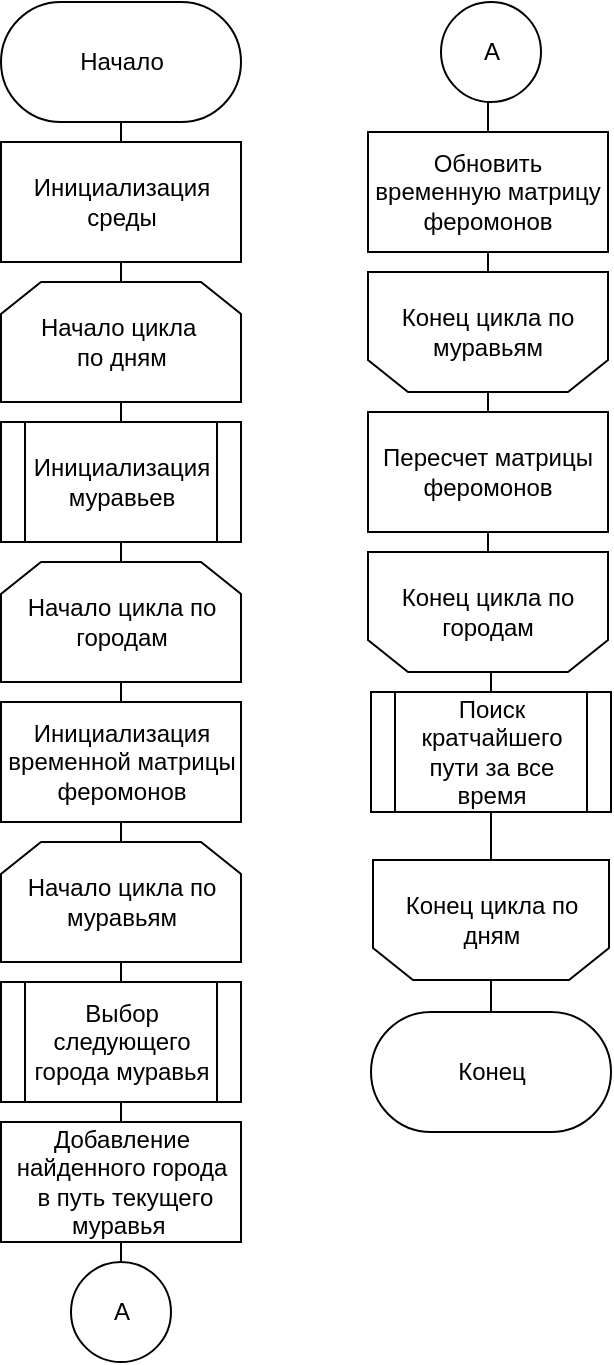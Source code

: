 <mxfile version="12.4.2" type="device" pages="2"><diagram id="fdi5jTpvu3Vt0dvzzY6a" name="Муравьиный"><mxGraphModel dx="525" dy="940" grid="1" gridSize="10" guides="1" tooltips="1" connect="1" arrows="1" fold="1" page="1" pageScale="1" pageWidth="827" pageHeight="1169" math="0" shadow="0"><root><mxCell id="0"/><mxCell id="1" parent="0"/><mxCell id="CtskG5aWmMlODIJyLJDD-1" value="Начало&lt;br&gt;" style="rounded=1;whiteSpace=wrap;html=1;arcSize=50;" parent="1" vertex="1"><mxGeometry x="296.5" y="120" width="120" height="60" as="geometry"/></mxCell><mxCell id="CtskG5aWmMlODIJyLJDD-2" value="Инициализация среды" style="rounded=0;whiteSpace=wrap;html=1;" parent="1" vertex="1"><mxGeometry x="296.5" y="190" width="120" height="60" as="geometry"/></mxCell><mxCell id="CtskG5aWmMlODIJyLJDD-3" value="" style="endArrow=none;html=1;entryX=0.5;entryY=1;entryDx=0;entryDy=0;exitX=0.5;exitY=0;exitDx=0;exitDy=0;" parent="1" source="CtskG5aWmMlODIJyLJDD-2" target="CtskG5aWmMlODIJyLJDD-1" edge="1"><mxGeometry width="50" height="50" relative="1" as="geometry"><mxPoint x="170" y="250" as="sourcePoint"/><mxPoint x="220" y="200" as="targetPoint"/></mxGeometry></mxCell><mxCell id="msloYt92of8P90BRZW_9-3" style="edgeStyle=orthogonalEdgeStyle;rounded=0;orthogonalLoop=1;jettySize=auto;html=1;exitX=0.5;exitY=1;exitDx=0;exitDy=0;entryX=0.5;entryY=0;entryDx=0;entryDy=0;endArrow=none;endFill=0;" parent="1" source="CtskG5aWmMlODIJyLJDD-6" target="msloYt92of8P90BRZW_9-5" edge="1"><mxGeometry relative="1" as="geometry"><mxPoint x="352" y="330" as="targetPoint"/></mxGeometry></mxCell><mxCell id="CtskG5aWmMlODIJyLJDD-6" value="Начало цикла&amp;nbsp;&lt;br&gt;по дням" style="shape=loopLimit;whiteSpace=wrap;html=1;" parent="1" vertex="1"><mxGeometry x="296.5" y="260" width="120" height="60" as="geometry"/></mxCell><mxCell id="CtskG5aWmMlODIJyLJDD-7" value="" style="endArrow=none;html=1;entryX=0.5;entryY=1;entryDx=0;entryDy=0;exitX=0.5;exitY=0;exitDx=0;exitDy=0;" parent="1" source="CtskG5aWmMlODIJyLJDD-6" target="CtskG5aWmMlODIJyLJDD-2" edge="1"><mxGeometry width="50" height="50" relative="1" as="geometry"><mxPoint x="130" y="330" as="sourcePoint"/><mxPoint x="180" y="280" as="targetPoint"/></mxGeometry></mxCell><mxCell id="msloYt92of8P90BRZW_9-8" style="edgeStyle=orthogonalEdgeStyle;rounded=0;orthogonalLoop=1;jettySize=auto;html=1;exitX=0.5;exitY=1;exitDx=0;exitDy=0;entryX=0.5;entryY=0;entryDx=0;entryDy=0;endArrow=none;endFill=0;" parent="1" source="CtskG5aWmMlODIJyLJDD-8" target="msloYt92of8P90BRZW_9-7" edge="1"><mxGeometry relative="1" as="geometry"/></mxCell><mxCell id="CtskG5aWmMlODIJyLJDD-8" value="Начало цикла по городам" style="shape=loopLimit;whiteSpace=wrap;html=1;" parent="1" vertex="1"><mxGeometry x="296.5" y="400" width="120" height="60" as="geometry"/></mxCell><mxCell id="CtskG5aWmMlODIJyLJDD-12" value="Обновить временную матрицу феромонов" style="rounded=0;whiteSpace=wrap;html=1;" parent="1" vertex="1"><mxGeometry x="480" y="185" width="120" height="60" as="geometry"/></mxCell><mxCell id="Em6Ynq1ds5J0-zRTOAQ9-7" style="edgeStyle=orthogonalEdgeStyle;rounded=0;orthogonalLoop=1;jettySize=auto;html=1;exitX=0.5;exitY=0;exitDx=0;exitDy=0;entryX=0.5;entryY=0;entryDx=0;entryDy=0;endArrow=none;endFill=0;" edge="1" parent="1" source="CtskG5aWmMlODIJyLJDD-14" target="Em6Ynq1ds5J0-zRTOAQ9-6"><mxGeometry relative="1" as="geometry"/></mxCell><mxCell id="CtskG5aWmMlODIJyLJDD-14" value="Конец цикла по муравьям" style="shape=loopLimit;whiteSpace=wrap;html=1;direction=west;" parent="1" vertex="1"><mxGeometry x="480" y="255" width="120" height="60" as="geometry"/></mxCell><mxCell id="CtskG5aWmMlODIJyLJDD-15" value="" style="endArrow=none;html=1;entryX=0.5;entryY=1;entryDx=0;entryDy=0;exitX=0.5;exitY=1;exitDx=0;exitDy=0;" parent="1" source="CtskG5aWmMlODIJyLJDD-14" target="CtskG5aWmMlODIJyLJDD-12" edge="1"><mxGeometry width="50" height="50" relative="1" as="geometry"><mxPoint x="388" y="255" as="sourcePoint"/><mxPoint x="438" y="205" as="targetPoint"/></mxGeometry></mxCell><mxCell id="CtskG5aWmMlODIJyLJDD-24" value="Конец цикла по дням" style="shape=loopLimit;whiteSpace=wrap;html=1;direction=west;" parent="1" vertex="1"><mxGeometry x="482.5" y="549" width="118" height="60" as="geometry"/></mxCell><mxCell id="CtskG5aWmMlODIJyLJDD-26" value="" style="endArrow=none;html=1;entryX=0.5;entryY=1;entryDx=0;entryDy=0;exitX=0.5;exitY=1;exitDx=0;exitDy=0;" parent="1" source="CtskG5aWmMlODIJyLJDD-24" target="Em6Ynq1ds5J0-zRTOAQ9-10" edge="1"><mxGeometry width="50" height="50" relative="1" as="geometry"><mxPoint x="505" y="685" as="sourcePoint"/><mxPoint x="537" y="625" as="targetPoint"/></mxGeometry></mxCell><mxCell id="CtskG5aWmMlODIJyLJDD-28" value="Конец" style="rounded=1;whiteSpace=wrap;html=1;arcSize=50;" parent="1" vertex="1"><mxGeometry x="481.5" y="625" width="120" height="60" as="geometry"/></mxCell><mxCell id="CtskG5aWmMlODIJyLJDD-29" value="" style="endArrow=none;html=1;entryX=0.5;entryY=0;entryDx=0;entryDy=0;exitX=0.5;exitY=0;exitDx=0;exitDy=0;" parent="1" source="CtskG5aWmMlODIJyLJDD-28" target="CtskG5aWmMlODIJyLJDD-24" edge="1"><mxGeometry width="50" height="50" relative="1" as="geometry"><mxPoint x="185" y="635" as="sourcePoint"/><mxPoint x="235" y="585" as="targetPoint"/></mxGeometry></mxCell><mxCell id="msloYt92of8P90BRZW_9-6" style="edgeStyle=orthogonalEdgeStyle;rounded=0;orthogonalLoop=1;jettySize=auto;html=1;exitX=0.5;exitY=1;exitDx=0;exitDy=0;entryX=0.5;entryY=0;entryDx=0;entryDy=0;endArrow=none;endFill=0;" parent="1" source="msloYt92of8P90BRZW_9-5" target="CtskG5aWmMlODIJyLJDD-8" edge="1"><mxGeometry relative="1" as="geometry"/></mxCell><mxCell id="msloYt92of8P90BRZW_9-5" value="&lt;span style=&quot;white-space: normal&quot;&gt;Инициализация муравьев&lt;/span&gt;" style="shape=process;whiteSpace=wrap;html=1;backgroundOutline=1;" parent="1" vertex="1"><mxGeometry x="296.5" y="330" width="120" height="60" as="geometry"/></mxCell><mxCell id="msloYt92of8P90BRZW_9-10" style="edgeStyle=orthogonalEdgeStyle;rounded=0;orthogonalLoop=1;jettySize=auto;html=1;exitX=0.5;exitY=1;exitDx=0;exitDy=0;entryX=0.5;entryY=0;entryDx=0;entryDy=0;endArrow=none;endFill=0;" parent="1" source="msloYt92of8P90BRZW_9-7" target="msloYt92of8P90BRZW_9-9" edge="1"><mxGeometry relative="1" as="geometry"/></mxCell><mxCell id="msloYt92of8P90BRZW_9-7" value="Инициализация временной матрицы феромонов" style="rounded=0;whiteSpace=wrap;html=1;" parent="1" vertex="1"><mxGeometry x="296.5" y="470" width="120" height="60" as="geometry"/></mxCell><mxCell id="msloYt92of8P90BRZW_9-11" style="edgeStyle=orthogonalEdgeStyle;rounded=0;orthogonalLoop=1;jettySize=auto;html=1;exitX=0.5;exitY=0;exitDx=0;exitDy=0;entryX=0.5;entryY=1;entryDx=0;entryDy=0;endArrow=none;endFill=0;" parent="1" source="msloYt92of8P90BRZW_9-12" target="msloYt92of8P90BRZW_9-9" edge="1"><mxGeometry relative="1" as="geometry"><mxPoint x="357" y="610" as="targetPoint"/></mxGeometry></mxCell><mxCell id="msloYt92of8P90BRZW_9-9" value="Начало цикла по муравьям" style="shape=loopLimit;whiteSpace=wrap;html=1;" parent="1" vertex="1"><mxGeometry x="296.5" y="540" width="120" height="60" as="geometry"/></mxCell><mxCell id="Em6Ynq1ds5J0-zRTOAQ9-9" style="edgeStyle=orthogonalEdgeStyle;rounded=0;orthogonalLoop=1;jettySize=auto;html=1;exitX=0.5;exitY=1;exitDx=0;exitDy=0;entryX=0.5;entryY=0;entryDx=0;entryDy=0;endArrow=none;endFill=0;" edge="1" parent="1" source="msloYt92of8P90BRZW_9-12" target="msloYt92of8P90BRZW_9-13"><mxGeometry relative="1" as="geometry"/></mxCell><mxCell id="msloYt92of8P90BRZW_9-12" value="Выбор следующего города муравья" style="shape=process;whiteSpace=wrap;html=1;backgroundOutline=1;" parent="1" vertex="1"><mxGeometry x="296.5" y="610" width="120" height="60" as="geometry"/></mxCell><mxCell id="Em6Ynq1ds5J0-zRTOAQ9-2" style="edgeStyle=orthogonalEdgeStyle;rounded=0;orthogonalLoop=1;jettySize=auto;html=1;exitX=0.5;exitY=1;exitDx=0;exitDy=0;entryX=0.5;entryY=0;entryDx=0;entryDy=0;endArrow=none;endFill=0;" edge="1" parent="1" source="msloYt92of8P90BRZW_9-13" target="Em6Ynq1ds5J0-zRTOAQ9-1"><mxGeometry relative="1" as="geometry"/></mxCell><mxCell id="msloYt92of8P90BRZW_9-13" value="Добавление найденного города&lt;br&gt;&amp;nbsp;в путь текущего муравья&amp;nbsp;" style="rounded=0;whiteSpace=wrap;html=1;" parent="1" vertex="1"><mxGeometry x="296.5" y="680" width="120" height="60" as="geometry"/></mxCell><mxCell id="Em6Ynq1ds5J0-zRTOAQ9-1" value="A" style="ellipse;whiteSpace=wrap;html=1;aspect=fixed;strokeWidth=1;" vertex="1" parent="1"><mxGeometry x="331.5" y="750" width="50" height="50" as="geometry"/></mxCell><mxCell id="Em6Ynq1ds5J0-zRTOAQ9-4" style="edgeStyle=orthogonalEdgeStyle;rounded=0;orthogonalLoop=1;jettySize=auto;html=1;exitX=0.5;exitY=1;exitDx=0;exitDy=0;entryX=0.5;entryY=0;entryDx=0;entryDy=0;endArrow=none;endFill=0;" edge="1" parent="1" source="Em6Ynq1ds5J0-zRTOAQ9-3" target="CtskG5aWmMlODIJyLJDD-12"><mxGeometry relative="1" as="geometry"/></mxCell><mxCell id="Em6Ynq1ds5J0-zRTOAQ9-3" value="A" style="ellipse;whiteSpace=wrap;html=1;aspect=fixed;strokeWidth=1;" vertex="1" parent="1"><mxGeometry x="516.5" y="120" width="50" height="50" as="geometry"/></mxCell><mxCell id="Em6Ynq1ds5J0-zRTOAQ9-11" style="edgeStyle=orthogonalEdgeStyle;rounded=0;orthogonalLoop=1;jettySize=auto;html=1;exitX=0.5;exitY=0;exitDx=0;exitDy=0;entryX=0.5;entryY=0;entryDx=0;entryDy=0;endArrow=none;endFill=0;" edge="1" parent="1" source="Em6Ynq1ds5J0-zRTOAQ9-5" target="Em6Ynq1ds5J0-zRTOAQ9-10"><mxGeometry relative="1" as="geometry"/></mxCell><mxCell id="Em6Ynq1ds5J0-zRTOAQ9-5" value="Конец цикла по городам" style="shape=loopLimit;whiteSpace=wrap;html=1;direction=west;" vertex="1" parent="1"><mxGeometry x="480" y="395" width="120" height="60" as="geometry"/></mxCell><mxCell id="Em6Ynq1ds5J0-zRTOAQ9-8" style="edgeStyle=orthogonalEdgeStyle;rounded=0;orthogonalLoop=1;jettySize=auto;html=1;exitX=0.5;exitY=1;exitDx=0;exitDy=0;entryX=0.5;entryY=1;entryDx=0;entryDy=0;endArrow=none;endFill=0;" edge="1" parent="1" source="Em6Ynq1ds5J0-zRTOAQ9-6" target="Em6Ynq1ds5J0-zRTOAQ9-5"><mxGeometry relative="1" as="geometry"/></mxCell><mxCell id="Em6Ynq1ds5J0-zRTOAQ9-6" value="Пересчет матрицы феромонов" style="rounded=0;whiteSpace=wrap;html=1;" vertex="1" parent="1"><mxGeometry x="480" y="325" width="120" height="60" as="geometry"/></mxCell><mxCell id="Em6Ynq1ds5J0-zRTOAQ9-10" value="&lt;span style=&quot;white-space: normal&quot;&gt;Поиск кратчайшего пути за все время&lt;/span&gt;" style="shape=process;whiteSpace=wrap;html=1;backgroundOutline=1;" vertex="1" parent="1"><mxGeometry x="481.5" y="465" width="120" height="60" as="geometry"/></mxCell></root></mxGraphModel></diagram><diagram id="eB2tO5Dj6osvic7K2Wgh" name="Перебор"><mxGraphModel dx="446" dy="799" grid="1" gridSize="10" guides="1" tooltips="1" connect="1" arrows="1" fold="1" page="1" pageScale="1" pageWidth="827" pageHeight="1169" math="0" shadow="0"><root><mxCell id="eiXoU6K0w1cs_1cf1wJQ-0"/><mxCell id="eiXoU6K0w1cs_1cf1wJQ-1" parent="eiXoU6K0w1cs_1cf1wJQ-0"/><mxCell id="k1nQxeNsrlumvHnX5d3i-1" style="edgeStyle=orthogonalEdgeStyle;rounded=0;orthogonalLoop=1;jettySize=auto;html=1;exitX=0.5;exitY=1;exitDx=0;exitDy=0;entryX=0.5;entryY=0;entryDx=0;entryDy=0;endArrow=none;endFill=0;" edge="1" parent="eiXoU6K0w1cs_1cf1wJQ-1" source="xmAq-6WXX1hWrSEpZTgY-0" target="k1nQxeNsrlumvHnX5d3i-0"><mxGeometry relative="1" as="geometry"/></mxCell><mxCell id="xmAq-6WXX1hWrSEpZTgY-0" value="Начало&lt;br&gt;" style="rounded=1;whiteSpace=wrap;html=1;arcSize=50;" vertex="1" parent="eiXoU6K0w1cs_1cf1wJQ-1"><mxGeometry x="296.5" y="130" width="120" height="60" as="geometry"/></mxCell><mxCell id="aZRpMH9CnRlliep5zkz6-1" style="edgeStyle=orthogonalEdgeStyle;rounded=0;orthogonalLoop=1;jettySize=auto;html=1;exitX=0.5;exitY=1;exitDx=0;exitDy=0;entryX=0.5;entryY=0;entryDx=0;entryDy=0;endArrow=none;endFill=0;" edge="1" parent="eiXoU6K0w1cs_1cf1wJQ-1" source="k1nQxeNsrlumvHnX5d3i-0" target="aZRpMH9CnRlliep5zkz6-0"><mxGeometry relative="1" as="geometry"/></mxCell><mxCell id="k1nQxeNsrlumvHnX5d3i-0" value="&lt;span style=&quot;white-space: normal&quot;&gt;Получение всех возможных путей для графа&lt;/span&gt;" style="shape=process;whiteSpace=wrap;html=1;backgroundOutline=1;" vertex="1" parent="eiXoU6K0w1cs_1cf1wJQ-1"><mxGeometry x="296.5" y="200" width="120" height="60" as="geometry"/></mxCell><mxCell id="n-ELqEZ_SyR9kVBISisu-1" style="edgeStyle=orthogonalEdgeStyle;rounded=0;orthogonalLoop=1;jettySize=auto;html=1;exitX=0.5;exitY=1;exitDx=0;exitDy=0;entryX=0.5;entryY=0;entryDx=0;entryDy=0;endArrow=none;endFill=0;" edge="1" parent="eiXoU6K0w1cs_1cf1wJQ-1" source="aZRpMH9CnRlliep5zkz6-0" target="n-ELqEZ_SyR9kVBISisu-0"><mxGeometry relative="1" as="geometry"/></mxCell><mxCell id="aZRpMH9CnRlliep5zkz6-0" value="Инициализация кратчайшего пути максимальным значением" style="rounded=0;whiteSpace=wrap;html=1;" vertex="1" parent="eiXoU6K0w1cs_1cf1wJQ-1"><mxGeometry x="296.5" y="270" width="120" height="60" as="geometry"/></mxCell><mxCell id="9DbICh3MvenFBcwS7-pS-5" style="edgeStyle=orthogonalEdgeStyle;rounded=0;orthogonalLoop=1;jettySize=auto;html=1;exitX=0.5;exitY=1;exitDx=0;exitDy=0;entryX=0.5;entryY=0;entryDx=0;entryDy=0;endArrow=none;endFill=0;" edge="1" parent="eiXoU6K0w1cs_1cf1wJQ-1" source="n-ELqEZ_SyR9kVBISisu-0" target="9DbICh3MvenFBcwS7-pS-4"><mxGeometry relative="1" as="geometry"/></mxCell><mxCell id="n-ELqEZ_SyR9kVBISisu-0" value="Начало цикла&amp;nbsp;&lt;br&gt;по всем возможным путям" style="shape=loopLimit;whiteSpace=wrap;html=1;" vertex="1" parent="eiXoU6K0w1cs_1cf1wJQ-1"><mxGeometry x="296.5" y="340" width="120" height="60" as="geometry"/></mxCell><mxCell id="9DbICh3MvenFBcwS7-pS-8" style="edgeStyle=orthogonalEdgeStyle;rounded=0;orthogonalLoop=1;jettySize=auto;html=1;exitX=0.5;exitY=1;exitDx=0;exitDy=0;entryX=0.5;entryY=0;entryDx=0;entryDy=0;endArrow=none;endFill=0;" edge="1" parent="eiXoU6K0w1cs_1cf1wJQ-1" source="9DbICh3MvenFBcwS7-pS-0" target="9DbICh3MvenFBcwS7-pS-7"><mxGeometry relative="1" as="geometry"/></mxCell><mxCell id="Q3LrWxYGuJPqD5dlg8-x-2" style="edgeStyle=orthogonalEdgeStyle;rounded=0;orthogonalLoop=1;jettySize=auto;html=1;exitX=0;exitY=0.5;exitDx=0;exitDy=0;entryX=0.5;entryY=1;entryDx=0;entryDy=0;endArrow=none;endFill=0;" edge="1" parent="eiXoU6K0w1cs_1cf1wJQ-1" source="9DbICh3MvenFBcwS7-pS-0" target="Q3LrWxYGuJPqD5dlg8-x-0"><mxGeometry relative="1" as="geometry"><Array as="points"><mxPoint x="272" y="520"/><mxPoint x="272" y="640"/><mxPoint x="357" y="640"/></Array></mxGeometry></mxCell><mxCell id="9DbICh3MvenFBcwS7-pS-0" value="&lt;font style=&quot;font-size: 11px&quot;&gt;Длина &lt;br&gt;текущего пути меньше кратчайшего&lt;/font&gt;" style="rhombus;whiteSpace=wrap;html=1;strokeWidth=1;" vertex="1" parent="eiXoU6K0w1cs_1cf1wJQ-1"><mxGeometry x="291.5" y="480" width="130" height="80" as="geometry"/></mxCell><mxCell id="9DbICh3MvenFBcwS7-pS-6" style="edgeStyle=orthogonalEdgeStyle;rounded=0;orthogonalLoop=1;jettySize=auto;html=1;exitX=0.5;exitY=1;exitDx=0;exitDy=0;entryX=0.5;entryY=0;entryDx=0;entryDy=0;endArrow=none;endFill=0;" edge="1" parent="eiXoU6K0w1cs_1cf1wJQ-1" source="9DbICh3MvenFBcwS7-pS-4" target="9DbICh3MvenFBcwS7-pS-0"><mxGeometry relative="1" as="geometry"/></mxCell><mxCell id="9DbICh3MvenFBcwS7-pS-4" value="Нахождение длины пути" style="shape=process;whiteSpace=wrap;html=1;backgroundOutline=1;strokeWidth=1;" vertex="1" parent="eiXoU6K0w1cs_1cf1wJQ-1"><mxGeometry x="296.5" y="410" width="120" height="60" as="geometry"/></mxCell><mxCell id="Q3LrWxYGuJPqD5dlg8-x-1" style="edgeStyle=orthogonalEdgeStyle;rounded=0;orthogonalLoop=1;jettySize=auto;html=1;exitX=0.5;exitY=1;exitDx=0;exitDy=0;entryX=0.5;entryY=1;entryDx=0;entryDy=0;endArrow=none;endFill=0;" edge="1" parent="eiXoU6K0w1cs_1cf1wJQ-1" source="9DbICh3MvenFBcwS7-pS-7" target="Q3LrWxYGuJPqD5dlg8-x-0"><mxGeometry relative="1" as="geometry"/></mxCell><mxCell id="9DbICh3MvenFBcwS7-pS-7" value="Кратчайший путь = текущий путь" style="rounded=0;whiteSpace=wrap;html=1;" vertex="1" parent="eiXoU6K0w1cs_1cf1wJQ-1"><mxGeometry x="296.5" y="570" width="120" height="60" as="geometry"/></mxCell><mxCell id="9efYcvKsz8zW9vN6E8oh-1" style="edgeStyle=orthogonalEdgeStyle;rounded=0;orthogonalLoop=1;jettySize=auto;html=1;exitX=0.5;exitY=0;exitDx=0;exitDy=0;entryX=0.5;entryY=0;entryDx=0;entryDy=0;endArrow=none;endFill=0;" edge="1" parent="eiXoU6K0w1cs_1cf1wJQ-1" source="Q3LrWxYGuJPqD5dlg8-x-0" target="9efYcvKsz8zW9vN6E8oh-0"><mxGeometry relative="1" as="geometry"/></mxCell><mxCell id="Q3LrWxYGuJPqD5dlg8-x-0" value="Конец цикла&amp;nbsp;&lt;br&gt;по всем возможным путям" style="shape=loopLimit;whiteSpace=wrap;html=1;direction=west;" vertex="1" parent="eiXoU6K0w1cs_1cf1wJQ-1"><mxGeometry x="296.5" y="650" width="120" height="60" as="geometry"/></mxCell><mxCell id="Q3LrWxYGuJPqD5dlg8-x-3" value="Нет" style="text;html=1;strokeColor=none;fillColor=none;align=center;verticalAlign=middle;whiteSpace=wrap;rounded=0;" vertex="1" parent="eiXoU6K0w1cs_1cf1wJQ-1"><mxGeometry x="270" y="490" width="40" height="20" as="geometry"/></mxCell><mxCell id="9efYcvKsz8zW9vN6E8oh-0" value="Конец" style="rounded=1;whiteSpace=wrap;html=1;arcSize=50;" vertex="1" parent="eiXoU6K0w1cs_1cf1wJQ-1"><mxGeometry x="296.5" y="720" width="120" height="60" as="geometry"/></mxCell></root></mxGraphModel></diagram></mxfile>